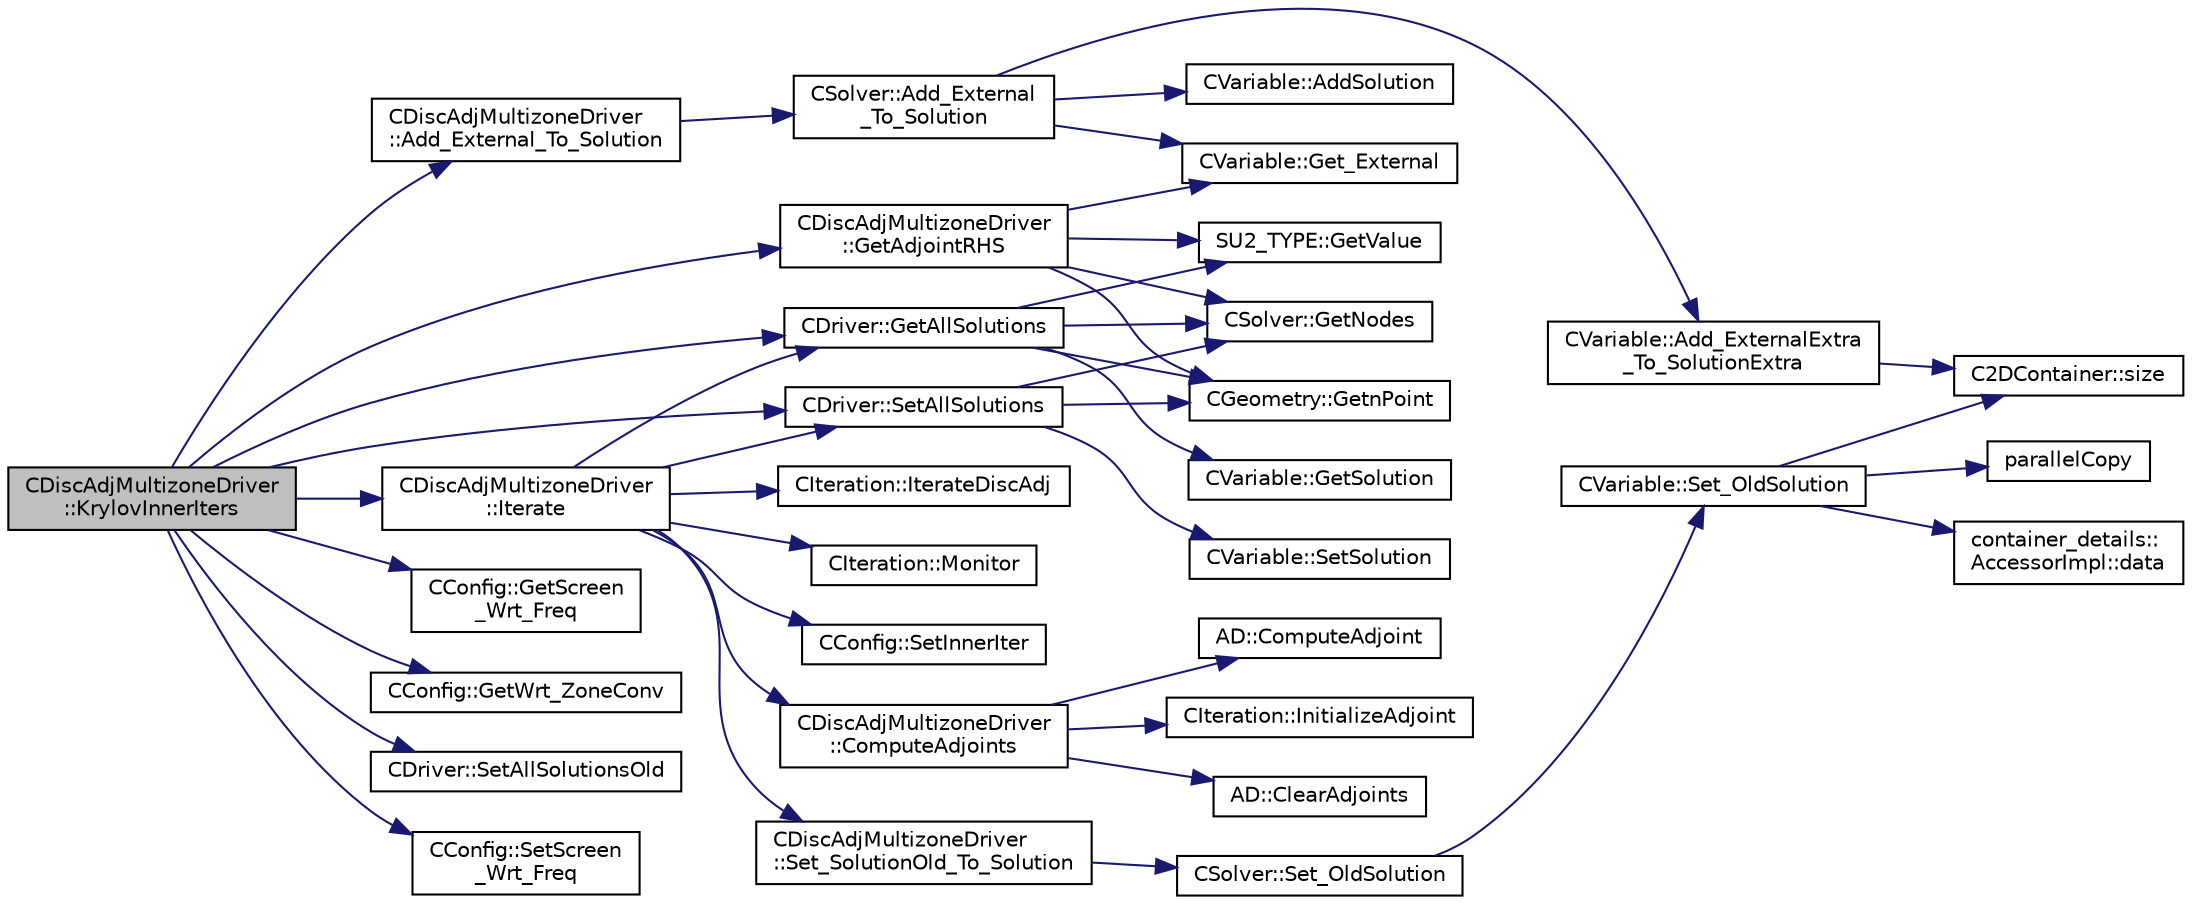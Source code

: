 digraph "CDiscAdjMultizoneDriver::KrylovInnerIters"
{
 // LATEX_PDF_SIZE
  edge [fontname="Helvetica",fontsize="10",labelfontname="Helvetica",labelfontsize="10"];
  node [fontname="Helvetica",fontsize="10",shape=record];
  rankdir="LR";
  Node1 [label="CDiscAdjMultizoneDriver\l::KrylovInnerIters",height=0.2,width=0.4,color="black", fillcolor="grey75", style="filled", fontcolor="black",tooltip="Run inner iterations using a Krylov method (GMRES atm)."];
  Node1 -> Node2 [color="midnightblue",fontsize="10",style="solid",fontname="Helvetica"];
  Node2 [label="CDiscAdjMultizoneDriver\l::Add_External_To_Solution",height=0.2,width=0.4,color="black", fillcolor="white", style="filled",URL="$classCDiscAdjMultizoneDriver.html#a2cb9b1f8ff31b3a3df43a7ebd415425c",tooltip="Add External_Old vector to Solution."];
  Node2 -> Node3 [color="midnightblue",fontsize="10",style="solid",fontname="Helvetica"];
  Node3 [label="CSolver::Add_External\l_To_Solution",height=0.2,width=0.4,color="black", fillcolor="white", style="filled",URL="$classCSolver.html#a0ece4e9ec78dcbcb3b9d980f01f7b17c",tooltip="Add External to Solution vector."];
  Node3 -> Node4 [color="midnightblue",fontsize="10",style="solid",fontname="Helvetica"];
  Node4 [label="CVariable::Add_ExternalExtra\l_To_SolutionExtra",height=0.2,width=0.4,color="black", fillcolor="white", style="filled",URL="$classCVariable.html#a763268a9c4a2e25b871117743251463c",tooltip="Add the external contribution to the solution for the extra adjoint solutions."];
  Node4 -> Node5 [color="midnightblue",fontsize="10",style="solid",fontname="Helvetica"];
  Node5 [label="C2DContainer::size",height=0.2,width=0.4,color="black", fillcolor="white", style="filled",URL="$classC2DContainer.html#a8278113dbcf54123f9852e7e44583759",tooltip=" "];
  Node3 -> Node6 [color="midnightblue",fontsize="10",style="solid",fontname="Helvetica"];
  Node6 [label="CVariable::AddSolution",height=0.2,width=0.4,color="black", fillcolor="white", style="filled",URL="$classCVariable.html#acb44f7d71d6e55b18bd008b704327f4a",tooltip="Add a value to the solution."];
  Node3 -> Node7 [color="midnightblue",fontsize="10",style="solid",fontname="Helvetica"];
  Node7 [label="CVariable::Get_External",height=0.2,width=0.4,color="black", fillcolor="white", style="filled",URL="$classCVariable.html#a0c4aaa259185240b2af9be0dbede091e",tooltip="Get the external contributions of the problem."];
  Node1 -> Node8 [color="midnightblue",fontsize="10",style="solid",fontname="Helvetica"];
  Node8 [label="CDiscAdjMultizoneDriver\l::GetAdjointRHS",height=0.2,width=0.4,color="black", fillcolor="white", style="filled",URL="$classCDiscAdjMultizoneDriver.html#ad319021721d154498e7d25c771a5c7d9",tooltip="Get the external of all adjoint solvers in a zone."];
  Node8 -> Node7 [color="midnightblue",fontsize="10",style="solid",fontname="Helvetica"];
  Node8 -> Node9 [color="midnightblue",fontsize="10",style="solid",fontname="Helvetica"];
  Node9 [label="CSolver::GetNodes",height=0.2,width=0.4,color="black", fillcolor="white", style="filled",URL="$classCSolver.html#af3198e52a2ea377bb765647b5e697197",tooltip="Allow outside access to the nodes of the solver, containing conservatives, primitives,..."];
  Node8 -> Node10 [color="midnightblue",fontsize="10",style="solid",fontname="Helvetica"];
  Node10 [label="CGeometry::GetnPoint",height=0.2,width=0.4,color="black", fillcolor="white", style="filled",URL="$classCGeometry.html#a275fb07cd99ab79d7a04b4862280169d",tooltip="Get number of points."];
  Node8 -> Node11 [color="midnightblue",fontsize="10",style="solid",fontname="Helvetica"];
  Node11 [label="SU2_TYPE::GetValue",height=0.2,width=0.4,color="black", fillcolor="white", style="filled",URL="$namespaceSU2__TYPE.html#adf52a59d6f4e578f7915ec9abbf7cb22",tooltip="Get the (primitive) value of the datatype (needs to be specialized for active types)."];
  Node1 -> Node12 [color="midnightblue",fontsize="10",style="solid",fontname="Helvetica"];
  Node12 [label="CDriver::GetAllSolutions",height=0.2,width=0.4,color="black", fillcolor="white", style="filled",URL="$classCDriver.html#a0501df3d3cf150fc74e2a4f8c2c2dae8",tooltip="Get the solution of all solvers (adjoint or primal) in a zone."];
  Node12 -> Node9 [color="midnightblue",fontsize="10",style="solid",fontname="Helvetica"];
  Node12 -> Node10 [color="midnightblue",fontsize="10",style="solid",fontname="Helvetica"];
  Node12 -> Node13 [color="midnightblue",fontsize="10",style="solid",fontname="Helvetica"];
  Node13 [label="CVariable::GetSolution",height=0.2,width=0.4,color="black", fillcolor="white", style="filled",URL="$classCVariable.html#a261483e39c23c1de7cb9aea7e917c121",tooltip="Get the solution."];
  Node12 -> Node11 [color="midnightblue",fontsize="10",style="solid",fontname="Helvetica"];
  Node1 -> Node14 [color="midnightblue",fontsize="10",style="solid",fontname="Helvetica"];
  Node14 [label="CConfig::GetScreen\l_Wrt_Freq",height=0.2,width=0.4,color="black", fillcolor="white", style="filled",URL="$classCConfig.html#ad43daa81fef55ee2c14498294308bad5",tooltip="GetScreen_Wrt_Freq_Inner."];
  Node1 -> Node15 [color="midnightblue",fontsize="10",style="solid",fontname="Helvetica"];
  Node15 [label="CConfig::GetWrt_ZoneConv",height=0.2,width=0.4,color="black", fillcolor="white", style="filled",URL="$classCConfig.html#ad582083684567aa2c65deefb06525656",tooltip="Check if the convergence history of each individual zone is written to screen."];
  Node1 -> Node16 [color="midnightblue",fontsize="10",style="solid",fontname="Helvetica"];
  Node16 [label="CDiscAdjMultizoneDriver\l::Iterate",height=0.2,width=0.4,color="black", fillcolor="white", style="filled",URL="$classCDiscAdjMultizoneDriver.html#a0e412d3476c8552ca4bd13cb4f050e0f",tooltip="Run one inner iteration for a given zone."];
  Node16 -> Node17 [color="midnightblue",fontsize="10",style="solid",fontname="Helvetica"];
  Node17 [label="CDiscAdjMultizoneDriver\l::ComputeAdjoints",height=0.2,width=0.4,color="black", fillcolor="white", style="filled",URL="$classCDiscAdjMultizoneDriver.html#a1f5b9fcca6fa5bc7d34ec6ef98cd609b",tooltip="Summary of all routines to evaluate the adjoints in iZone."];
  Node17 -> Node18 [color="midnightblue",fontsize="10",style="solid",fontname="Helvetica"];
  Node18 [label="AD::ClearAdjoints",height=0.2,width=0.4,color="black", fillcolor="white", style="filled",URL="$namespaceAD.html#a6ccf47c72e8115f9e31054b4c06271c4",tooltip="Clears the currently stored adjoints but keeps the computational graph."];
  Node17 -> Node19 [color="midnightblue",fontsize="10",style="solid",fontname="Helvetica"];
  Node19 [label="AD::ComputeAdjoint",height=0.2,width=0.4,color="black", fillcolor="white", style="filled",URL="$namespaceAD.html#a02ec06d93629cdd0724d268318d4dfe7",tooltip="Computes the adjoints, i.e. the derivatives of the output with respect to the input variables."];
  Node17 -> Node20 [color="midnightblue",fontsize="10",style="solid",fontname="Helvetica"];
  Node20 [label="CIteration::InitializeAdjoint",height=0.2,width=0.4,color="black", fillcolor="white", style="filled",URL="$classCIteration.html#a18fa7f7314e6b88f8c69e4fee4ba0f11",tooltip=" "];
  Node16 -> Node12 [color="midnightblue",fontsize="10",style="solid",fontname="Helvetica"];
  Node16 -> Node21 [color="midnightblue",fontsize="10",style="solid",fontname="Helvetica"];
  Node21 [label="CIteration::IterateDiscAdj",height=0.2,width=0.4,color="black", fillcolor="white", style="filled",URL="$classCIteration.html#a12a5de315a443df924d6ff337ea819f3",tooltip="A virtual member."];
  Node16 -> Node22 [color="midnightblue",fontsize="10",style="solid",fontname="Helvetica"];
  Node22 [label="CIteration::Monitor",height=0.2,width=0.4,color="black", fillcolor="white", style="filled",URL="$classCIteration.html#adce4676bfff578335787fdb9437f1d00",tooltip="A virtual member."];
  Node16 -> Node23 [color="midnightblue",fontsize="10",style="solid",fontname="Helvetica"];
  Node23 [label="CDiscAdjMultizoneDriver\l::Set_SolutionOld_To_Solution",height=0.2,width=0.4,color="black", fillcolor="white", style="filled",URL="$classCDiscAdjMultizoneDriver.html#abb2b3f33c2f47bbd861c24bf0ff2efc0",tooltip="Puts Solution into SolutionOld."];
  Node23 -> Node24 [color="midnightblue",fontsize="10",style="solid",fontname="Helvetica"];
  Node24 [label="CSolver::Set_OldSolution",height=0.2,width=0.4,color="black", fillcolor="white", style="filled",URL="$classCSolver.html#a520d254d19779cc8cca458fd0c4576be",tooltip="Set the old solution variables to the current solution value for Runge-Kutta iteration...."];
  Node24 -> Node25 [color="midnightblue",fontsize="10",style="solid",fontname="Helvetica"];
  Node25 [label="CVariable::Set_OldSolution",height=0.2,width=0.4,color="black", fillcolor="white", style="filled",URL="$classCVariable.html#af7ab5687fab17a8840ebcbf1f1927634",tooltip="Set old variables to the value of the current variables."];
  Node25 -> Node26 [color="midnightblue",fontsize="10",style="solid",fontname="Helvetica"];
  Node26 [label="container_details::\lAccessorImpl::data",height=0.2,width=0.4,color="black", fillcolor="white", style="filled",URL="$classcontainer__details_1_1AccessorImpl.html#a5b5318f7212e57c13e464c398f74b3d5",tooltip=" "];
  Node25 -> Node27 [color="midnightblue",fontsize="10",style="solid",fontname="Helvetica"];
  Node27 [label="parallelCopy",height=0.2,width=0.4,color="black", fillcolor="white", style="filled",URL="$omp__structure_8hpp.html#a3af8b37ed645164f4c3441fa75e5fa76",tooltip="Copy data from one array-like object to another in parallel."];
  Node25 -> Node5 [color="midnightblue",fontsize="10",style="solid",fontname="Helvetica"];
  Node16 -> Node28 [color="midnightblue",fontsize="10",style="solid",fontname="Helvetica"];
  Node28 [label="CDriver::SetAllSolutions",height=0.2,width=0.4,color="black", fillcolor="white", style="filled",URL="$classCDriver.html#a837665d06bbba72637c54cd7316d766c",tooltip="Set the solution of all solvers (adjoint or primal) in a zone."];
  Node28 -> Node9 [color="midnightblue",fontsize="10",style="solid",fontname="Helvetica"];
  Node28 -> Node10 [color="midnightblue",fontsize="10",style="solid",fontname="Helvetica"];
  Node28 -> Node29 [color="midnightblue",fontsize="10",style="solid",fontname="Helvetica"];
  Node29 [label="CVariable::SetSolution",height=0.2,width=0.4,color="black", fillcolor="white", style="filled",URL="$classCVariable.html#a22fbbd7bc6491672843000644a05c6a5",tooltip="Set the value of the solution, all variables."];
  Node16 -> Node30 [color="midnightblue",fontsize="10",style="solid",fontname="Helvetica"];
  Node30 [label="CConfig::SetInnerIter",height=0.2,width=0.4,color="black", fillcolor="white", style="filled",URL="$classCConfig.html#af57608dd44a9211af952763a67cbb2dc",tooltip="Set the current FSI iteration number."];
  Node1 -> Node28 [color="midnightblue",fontsize="10",style="solid",fontname="Helvetica"];
  Node1 -> Node31 [color="midnightblue",fontsize="10",style="solid",fontname="Helvetica"];
  Node31 [label="CDriver::SetAllSolutionsOld",height=0.2,width=0.4,color="black", fillcolor="white", style="filled",URL="$classCDriver.html#a43dfd563d3a0f2128d81933e64606e51",tooltip="Set the \"old solution\" of all solvers (adjoint or primal) in a zone."];
  Node1 -> Node32 [color="midnightblue",fontsize="10",style="solid",fontname="Helvetica"];
  Node32 [label="CConfig::SetScreen\l_Wrt_Freq",height=0.2,width=0.4,color="black", fillcolor="white", style="filled",URL="$classCConfig.html#aca8df1acf650a0419fd773b3dc07dc8d",tooltip="SetScreen_Wrt_Freq_Inner."];
}
